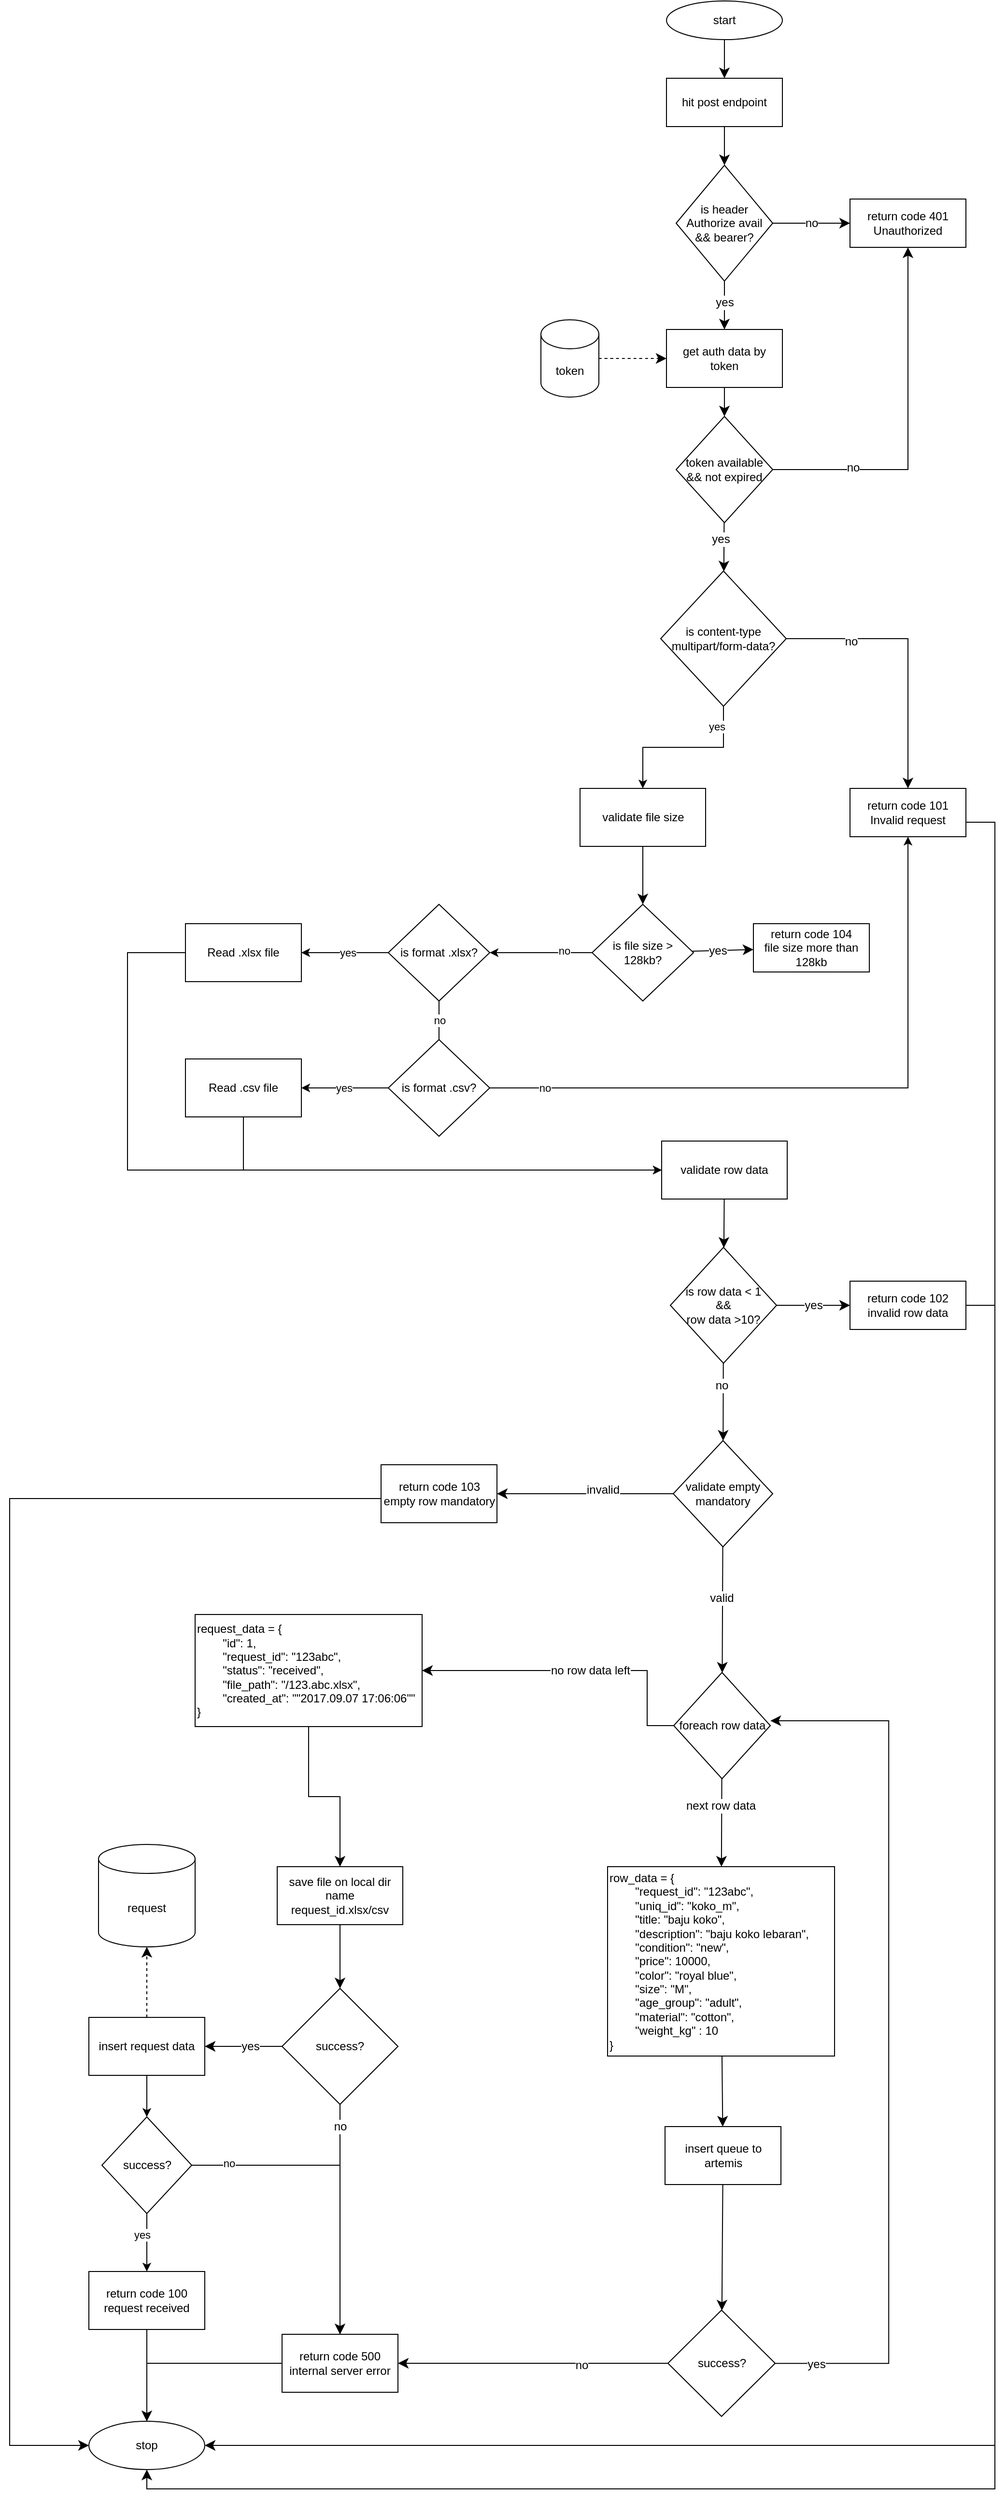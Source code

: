 <mxfile version="24.0.2" type="google">
  <diagram id="C5RBs43oDa-KdzZeNtuy" name="Page-1">
    <mxGraphModel grid="1" page="1" gridSize="10" guides="1" tooltips="1" connect="1" arrows="1" fold="1" pageScale="1" pageWidth="827" pageHeight="1169" math="0" shadow="0">
      <root>
        <mxCell id="WIyWlLk6GJQsqaUBKTNV-0" />
        <mxCell id="WIyWlLk6GJQsqaUBKTNV-1" parent="WIyWlLk6GJQsqaUBKTNV-0" />
        <mxCell id="SI7UW8Pgef0wgsVxKk_l-2" style="edgeStyle=none;curved=1;rounded=0;orthogonalLoop=1;jettySize=auto;html=1;exitX=0.5;exitY=1;exitDx=0;exitDy=0;fontSize=12;startSize=8;endSize=8;" edge="1" parent="WIyWlLk6GJQsqaUBKTNV-1" source="SI7UW8Pgef0wgsVxKk_l-0" target="SI7UW8Pgef0wgsVxKk_l-1">
          <mxGeometry relative="1" as="geometry" />
        </mxCell>
        <mxCell id="SI7UW8Pgef0wgsVxKk_l-0" value="start" style="ellipse;whiteSpace=wrap;html=1;" vertex="1" parent="WIyWlLk6GJQsqaUBKTNV-1">
          <mxGeometry x="220" y="40" width="120" height="40" as="geometry" />
        </mxCell>
        <mxCell id="SI7UW8Pgef0wgsVxKk_l-5" style="edgeStyle=none;curved=1;rounded=0;orthogonalLoop=1;jettySize=auto;html=1;fontSize=12;startSize=8;endSize=8;" edge="1" parent="WIyWlLk6GJQsqaUBKTNV-1" source="SI7UW8Pgef0wgsVxKk_l-1" target="SI7UW8Pgef0wgsVxKk_l-4">
          <mxGeometry relative="1" as="geometry" />
        </mxCell>
        <mxCell id="SI7UW8Pgef0wgsVxKk_l-1" value="hit post endpoint" style="rounded=0;whiteSpace=wrap;html=1;" vertex="1" parent="WIyWlLk6GJQsqaUBKTNV-1">
          <mxGeometry x="220" y="120" width="120" height="50" as="geometry" />
        </mxCell>
        <mxCell id="SI7UW8Pgef0wgsVxKk_l-7" style="edgeStyle=none;curved=1;rounded=0;orthogonalLoop=1;jettySize=auto;html=1;fontSize=12;startSize=8;endSize=8;" edge="1" parent="WIyWlLk6GJQsqaUBKTNV-1" source="SI7UW8Pgef0wgsVxKk_l-4" target="SI7UW8Pgef0wgsVxKk_l-6">
          <mxGeometry relative="1" as="geometry" />
        </mxCell>
        <mxCell id="SI7UW8Pgef0wgsVxKk_l-8" value="no" style="edgeLabel;html=1;align=center;verticalAlign=middle;resizable=0;points=[];fontSize=12;" connectable="0" vertex="1" parent="SI7UW8Pgef0wgsVxKk_l-7">
          <mxGeometry x="0.15" y="3" relative="1" as="geometry">
            <mxPoint x="-6" y="3" as="offset" />
          </mxGeometry>
        </mxCell>
        <mxCell id="SI7UW8Pgef0wgsVxKk_l-14" style="edgeStyle=none;curved=1;rounded=0;orthogonalLoop=1;jettySize=auto;html=1;fontSize=12;startSize=8;endSize=8;" edge="1" parent="WIyWlLk6GJQsqaUBKTNV-1" source="SI7UW8Pgef0wgsVxKk_l-4" target="SI7UW8Pgef0wgsVxKk_l-13">
          <mxGeometry relative="1" as="geometry" />
        </mxCell>
        <mxCell id="SI7UW8Pgef0wgsVxKk_l-31" value="yes" style="edgeLabel;html=1;align=center;verticalAlign=middle;resizable=0;points=[];fontSize=12;" connectable="0" vertex="1" parent="SI7UW8Pgef0wgsVxKk_l-14">
          <mxGeometry x="-0.133" relative="1" as="geometry">
            <mxPoint as="offset" />
          </mxGeometry>
        </mxCell>
        <mxCell id="SI7UW8Pgef0wgsVxKk_l-4" value="is header Authorize avail &amp;amp;&amp;amp; bearer?" style="rhombus;whiteSpace=wrap;html=1;" vertex="1" parent="WIyWlLk6GJQsqaUBKTNV-1">
          <mxGeometry x="230" y="210" width="100" height="120" as="geometry" />
        </mxCell>
        <mxCell id="SI7UW8Pgef0wgsVxKk_l-6" value="return code 401&lt;br&gt;Unauthorized" style="rounded=0;whiteSpace=wrap;html=1;" vertex="1" parent="WIyWlLk6GJQsqaUBKTNV-1">
          <mxGeometry x="410" y="245" width="120" height="50" as="geometry" />
        </mxCell>
        <mxCell id="SI7UW8Pgef0wgsVxKk_l-12" style="edgeStyle=none;curved=1;rounded=0;orthogonalLoop=1;jettySize=auto;html=1;exitX=1;exitY=0.5;exitDx=0;exitDy=0;exitPerimeter=0;fontSize=12;startSize=8;endSize=8;dashed=1;" edge="1" parent="WIyWlLk6GJQsqaUBKTNV-1" source="SI7UW8Pgef0wgsVxKk_l-10" target="SI7UW8Pgef0wgsVxKk_l-13">
          <mxGeometry relative="1" as="geometry" />
        </mxCell>
        <mxCell id="SI7UW8Pgef0wgsVxKk_l-10" value="token" style="shape=cylinder3;whiteSpace=wrap;html=1;boundedLbl=1;backgroundOutline=1;size=15;" vertex="1" parent="WIyWlLk6GJQsqaUBKTNV-1">
          <mxGeometry x="90" y="370" width="60" height="80" as="geometry" />
        </mxCell>
        <mxCell id="SI7UW8Pgef0wgsVxKk_l-16" style="edgeStyle=none;curved=1;rounded=0;orthogonalLoop=1;jettySize=auto;html=1;fontSize=12;startSize=8;endSize=8;" edge="1" parent="WIyWlLk6GJQsqaUBKTNV-1" source="SI7UW8Pgef0wgsVxKk_l-13" target="SI7UW8Pgef0wgsVxKk_l-48">
          <mxGeometry relative="1" as="geometry">
            <mxPoint x="280" y="510" as="targetPoint" />
          </mxGeometry>
        </mxCell>
        <mxCell id="SI7UW8Pgef0wgsVxKk_l-13" value="get auth data by token" style="rounded=0;whiteSpace=wrap;html=1;" vertex="1" parent="WIyWlLk6GJQsqaUBKTNV-1">
          <mxGeometry x="220" y="380" width="120" height="60" as="geometry" />
        </mxCell>
        <mxCell id="HIpnGRtU12TYlvxHwkaO-5" style="edgeStyle=orthogonalEdgeStyle;rounded=0;orthogonalLoop=1;jettySize=auto;html=1;entryX=0.5;entryY=0;entryDx=0;entryDy=0;" edge="1" parent="WIyWlLk6GJQsqaUBKTNV-1" source="SI7UW8Pgef0wgsVxKk_l-17">
          <mxGeometry relative="1" as="geometry">
            <mxPoint x="-15.5" y="1135" as="targetPoint" />
          </mxGeometry>
        </mxCell>
        <mxCell id="HIpnGRtU12TYlvxHwkaO-6" value="no" style="edgeLabel;html=1;align=center;verticalAlign=middle;resizable=0;points=[];" connectable="0" vertex="1" parent="HIpnGRtU12TYlvxHwkaO-5">
          <mxGeometry x="-0.333" relative="1" as="geometry">
            <mxPoint as="offset" />
          </mxGeometry>
        </mxCell>
        <mxCell id="HIpnGRtU12TYlvxHwkaO-13" style="edgeStyle=orthogonalEdgeStyle;rounded=0;orthogonalLoop=1;jettySize=auto;html=1;" edge="1" parent="WIyWlLk6GJQsqaUBKTNV-1" source="SI7UW8Pgef0wgsVxKk_l-17" target="HIpnGRtU12TYlvxHwkaO-12">
          <mxGeometry relative="1" as="geometry" />
        </mxCell>
        <mxCell id="HIpnGRtU12TYlvxHwkaO-17" value="yes" style="edgeLabel;html=1;align=center;verticalAlign=middle;resizable=0;points=[];" connectable="0" vertex="1" parent="HIpnGRtU12TYlvxHwkaO-13">
          <mxGeometry y="2" relative="1" as="geometry">
            <mxPoint x="3" y="-2" as="offset" />
          </mxGeometry>
        </mxCell>
        <mxCell id="SI7UW8Pgef0wgsVxKk_l-17" value="is format .xlsx?" style="rhombus;whiteSpace=wrap;html=1;" vertex="1" parent="WIyWlLk6GJQsqaUBKTNV-1">
          <mxGeometry x="-68" y="975" width="105" height="100" as="geometry" />
        </mxCell>
        <mxCell id="SI7UW8Pgef0wgsVxKk_l-143" style="edgeStyle=orthogonalEdgeStyle;rounded=0;orthogonalLoop=1;jettySize=auto;html=1;fontSize=12;startSize=8;endSize=8;" edge="1" parent="WIyWlLk6GJQsqaUBKTNV-1" source="SI7UW8Pgef0wgsVxKk_l-19" target="SI7UW8Pgef0wgsVxKk_l-134">
          <mxGeometry relative="1" as="geometry">
            <Array as="points">
              <mxPoint x="560" y="890" />
              <mxPoint x="560" y="2615" />
            </Array>
          </mxGeometry>
        </mxCell>
        <mxCell id="SI7UW8Pgef0wgsVxKk_l-19" value="return code 101&lt;br&gt;Invalid request" style="rounded=0;whiteSpace=wrap;html=1;" vertex="1" parent="WIyWlLk6GJQsqaUBKTNV-1">
          <mxGeometry x="410" y="855" width="120" height="50" as="geometry" />
        </mxCell>
        <mxCell id="SI7UW8Pgef0wgsVxKk_l-26" style="edgeStyle=none;curved=1;rounded=0;orthogonalLoop=1;jettySize=auto;html=1;fontSize=12;startSize=8;endSize=8;" edge="1" parent="WIyWlLk6GJQsqaUBKTNV-1" source="SI7UW8Pgef0wgsVxKk_l-22" target="SI7UW8Pgef0wgsVxKk_l-25">
          <mxGeometry relative="1" as="geometry" />
        </mxCell>
        <mxCell id="SI7UW8Pgef0wgsVxKk_l-27" value="yes" style="edgeLabel;html=1;align=center;verticalAlign=middle;resizable=0;points=[];fontSize=12;" connectable="0" vertex="1" parent="SI7UW8Pgef0wgsVxKk_l-26">
          <mxGeometry x="-0.006" relative="1" as="geometry">
            <mxPoint x="-5" as="offset" />
          </mxGeometry>
        </mxCell>
        <mxCell id="HIpnGRtU12TYlvxHwkaO-24" style="edgeStyle=orthogonalEdgeStyle;rounded=0;orthogonalLoop=1;jettySize=auto;html=1;" edge="1" parent="WIyWlLk6GJQsqaUBKTNV-1" source="SI7UW8Pgef0wgsVxKk_l-22" target="SI7UW8Pgef0wgsVxKk_l-17">
          <mxGeometry relative="1" as="geometry" />
        </mxCell>
        <mxCell id="HIpnGRtU12TYlvxHwkaO-25" value="no" style="edgeLabel;html=1;align=center;verticalAlign=middle;resizable=0;points=[];" connectable="0" vertex="1" parent="HIpnGRtU12TYlvxHwkaO-24">
          <mxGeometry x="-0.448" y="-2" relative="1" as="geometry">
            <mxPoint as="offset" />
          </mxGeometry>
        </mxCell>
        <mxCell id="SI7UW8Pgef0wgsVxKk_l-22" value="is file size &amp;gt; 128kb?" style="rhombus;whiteSpace=wrap;html=1;" vertex="1" parent="WIyWlLk6GJQsqaUBKTNV-1">
          <mxGeometry x="143" y="975" width="105" height="100" as="geometry" />
        </mxCell>
        <mxCell id="SI7UW8Pgef0wgsVxKk_l-25" value="return code 104&lt;br&gt;file size more than 128kb" style="rounded=0;whiteSpace=wrap;html=1;" vertex="1" parent="WIyWlLk6GJQsqaUBKTNV-1">
          <mxGeometry x="310" y="995" width="120" height="50" as="geometry" />
        </mxCell>
        <mxCell id="SI7UW8Pgef0wgsVxKk_l-36" style="edgeStyle=none;curved=1;rounded=0;orthogonalLoop=1;jettySize=auto;html=1;fontSize=12;startSize=8;endSize=8;" edge="1" parent="WIyWlLk6GJQsqaUBKTNV-1" source="SI7UW8Pgef0wgsVxKk_l-34" target="SI7UW8Pgef0wgsVxKk_l-39">
          <mxGeometry relative="1" as="geometry">
            <mxPoint x="407.5" y="1390" as="targetPoint" />
          </mxGeometry>
        </mxCell>
        <mxCell id="SI7UW8Pgef0wgsVxKk_l-37" value="yes" style="edgeLabel;html=1;align=center;verticalAlign=middle;resizable=0;points=[];fontSize=12;" connectable="0" vertex="1" parent="SI7UW8Pgef0wgsVxKk_l-36">
          <mxGeometry x="-0.021" relative="1" as="geometry">
            <mxPoint x="1" as="offset" />
          </mxGeometry>
        </mxCell>
        <mxCell id="SI7UW8Pgef0wgsVxKk_l-117" style="edgeStyle=none;curved=1;rounded=0;orthogonalLoop=1;jettySize=auto;html=1;fontSize=12;startSize=8;endSize=8;" edge="1" parent="WIyWlLk6GJQsqaUBKTNV-1" source="SI7UW8Pgef0wgsVxKk_l-34" target="SI7UW8Pgef0wgsVxKk_l-59">
          <mxGeometry relative="1" as="geometry" />
        </mxCell>
        <mxCell id="SI7UW8Pgef0wgsVxKk_l-118" value="no" style="edgeLabel;html=1;align=center;verticalAlign=middle;resizable=0;points=[];fontSize=12;" connectable="0" vertex="1" parent="SI7UW8Pgef0wgsVxKk_l-117">
          <mxGeometry x="-0.428" y="-2" relative="1" as="geometry">
            <mxPoint as="offset" />
          </mxGeometry>
        </mxCell>
        <mxCell id="SI7UW8Pgef0wgsVxKk_l-34" value="is row data &amp;lt; 1 &lt;br&gt;&amp;amp;&amp;amp; &lt;br&gt;row data &amp;gt;10?" style="rhombus;whiteSpace=wrap;html=1;" vertex="1" parent="WIyWlLk6GJQsqaUBKTNV-1">
          <mxGeometry x="224" y="1330" width="110" height="120" as="geometry" />
        </mxCell>
        <mxCell id="SI7UW8Pgef0wgsVxKk_l-141" style="edgeStyle=orthogonalEdgeStyle;rounded=0;orthogonalLoop=1;jettySize=auto;html=1;fontSize=12;startSize=8;endSize=8;" edge="1" parent="WIyWlLk6GJQsqaUBKTNV-1" source="SI7UW8Pgef0wgsVxKk_l-39" target="SI7UW8Pgef0wgsVxKk_l-134">
          <mxGeometry relative="1" as="geometry">
            <mxPoint x="560" y="1415" as="sourcePoint" />
            <mxPoint x="-168" y="2615" as="targetPoint" />
            <Array as="points">
              <mxPoint x="560" y="1390" />
              <mxPoint x="560" y="2570" />
            </Array>
          </mxGeometry>
        </mxCell>
        <mxCell id="SI7UW8Pgef0wgsVxKk_l-39" value="return code 102&lt;br&gt;invalid row data" style="rounded=0;whiteSpace=wrap;html=1;" vertex="1" parent="WIyWlLk6GJQsqaUBKTNV-1">
          <mxGeometry x="410" y="1365" width="120" height="50" as="geometry" />
        </mxCell>
        <mxCell id="SI7UW8Pgef0wgsVxKk_l-44" style="edgeStyle=none;curved=1;rounded=0;orthogonalLoop=1;jettySize=auto;html=1;fontSize=12;startSize=8;endSize=8;" edge="1" parent="WIyWlLk6GJQsqaUBKTNV-1" source="SI7UW8Pgef0wgsVxKk_l-41" target="SI7UW8Pgef0wgsVxKk_l-22">
          <mxGeometry relative="1" as="geometry" />
        </mxCell>
        <mxCell id="SI7UW8Pgef0wgsVxKk_l-41" value="validate file size" style="rounded=0;whiteSpace=wrap;html=1;" vertex="1" parent="WIyWlLk6GJQsqaUBKTNV-1">
          <mxGeometry x="130.5" y="855" width="130" height="60" as="geometry" />
        </mxCell>
        <mxCell id="SI7UW8Pgef0wgsVxKk_l-47" style="edgeStyle=none;curved=1;rounded=0;orthogonalLoop=1;jettySize=auto;html=1;fontSize=12;startSize=8;endSize=8;" edge="1" parent="WIyWlLk6GJQsqaUBKTNV-1" source="SI7UW8Pgef0wgsVxKk_l-45" target="SI7UW8Pgef0wgsVxKk_l-34">
          <mxGeometry relative="1" as="geometry" />
        </mxCell>
        <mxCell id="SI7UW8Pgef0wgsVxKk_l-45" value="validate row data" style="rounded=0;whiteSpace=wrap;html=1;" vertex="1" parent="WIyWlLk6GJQsqaUBKTNV-1">
          <mxGeometry x="215" y="1220" width="130" height="60" as="geometry" />
        </mxCell>
        <mxCell id="SI7UW8Pgef0wgsVxKk_l-49" style="edgeStyle=orthogonalEdgeStyle;rounded=0;orthogonalLoop=1;jettySize=auto;html=1;fontSize=12;startSize=8;endSize=8;" edge="1" parent="WIyWlLk6GJQsqaUBKTNV-1" source="SI7UW8Pgef0wgsVxKk_l-48" target="SI7UW8Pgef0wgsVxKk_l-6">
          <mxGeometry relative="1" as="geometry" />
        </mxCell>
        <mxCell id="SI7UW8Pgef0wgsVxKk_l-50" value="no" style="edgeLabel;html=1;align=center;verticalAlign=middle;resizable=0;points=[];fontSize=12;" connectable="0" vertex="1" parent="SI7UW8Pgef0wgsVxKk_l-49">
          <mxGeometry x="-0.553" y="2" relative="1" as="geometry">
            <mxPoint as="offset" />
          </mxGeometry>
        </mxCell>
        <mxCell id="SI7UW8Pgef0wgsVxKk_l-146" style="edgeStyle=none;curved=1;rounded=0;orthogonalLoop=1;jettySize=auto;html=1;fontSize=12;startSize=8;endSize=8;" edge="1" parent="WIyWlLk6GJQsqaUBKTNV-1" source="SI7UW8Pgef0wgsVxKk_l-48" target="SI7UW8Pgef0wgsVxKk_l-145">
          <mxGeometry relative="1" as="geometry" />
        </mxCell>
        <mxCell id="SI7UW8Pgef0wgsVxKk_l-147" value="yes" style="edgeLabel;html=1;align=center;verticalAlign=middle;resizable=0;points=[];fontSize=12;" connectable="0" vertex="1" parent="SI7UW8Pgef0wgsVxKk_l-146">
          <mxGeometry x="-0.288" y="-4" relative="1" as="geometry">
            <mxPoint y="-1" as="offset" />
          </mxGeometry>
        </mxCell>
        <mxCell id="SI7UW8Pgef0wgsVxKk_l-48" value="token available &amp;amp;&amp;amp; not expired" style="rhombus;whiteSpace=wrap;html=1;" vertex="1" parent="WIyWlLk6GJQsqaUBKTNV-1">
          <mxGeometry x="230" y="470" width="100" height="110" as="geometry" />
        </mxCell>
        <mxCell id="SI7UW8Pgef0wgsVxKk_l-122" style="edgeStyle=none;curved=1;rounded=0;orthogonalLoop=1;jettySize=auto;html=1;fontSize=12;startSize=8;endSize=8;" edge="1" parent="WIyWlLk6GJQsqaUBKTNV-1" source="SI7UW8Pgef0wgsVxKk_l-54" target="xeLrAt8RtwnH5iaN9nZF-1">
          <mxGeometry relative="1" as="geometry">
            <mxPoint x="277.206" y="1971" as="targetPoint" />
          </mxGeometry>
        </mxCell>
        <mxCell id="SI7UW8Pgef0wgsVxKk_l-127" value="next row data" style="edgeLabel;html=1;align=center;verticalAlign=middle;resizable=0;points=[];fontSize=12;" connectable="0" vertex="1" parent="SI7UW8Pgef0wgsVxKk_l-122">
          <mxGeometry x="-0.382" y="-1" relative="1" as="geometry">
            <mxPoint as="offset" />
          </mxGeometry>
        </mxCell>
        <mxCell id="SI7UW8Pgef0wgsVxKk_l-130" style="edgeStyle=orthogonalEdgeStyle;rounded=0;orthogonalLoop=1;jettySize=auto;html=1;fontSize=12;startSize=8;endSize=8;" edge="1" parent="WIyWlLk6GJQsqaUBKTNV-1" source="SI7UW8Pgef0wgsVxKk_l-54" target="SI7UW8Pgef0wgsVxKk_l-129">
          <mxGeometry relative="1" as="geometry">
            <Array as="points">
              <mxPoint x="200" y="1825" />
              <mxPoint x="200" y="1768" />
            </Array>
          </mxGeometry>
        </mxCell>
        <mxCell id="SI7UW8Pgef0wgsVxKk_l-131" value="no row data left" style="edgeLabel;html=1;align=center;verticalAlign=middle;resizable=0;points=[];fontSize=12;" connectable="0" vertex="1" parent="SI7UW8Pgef0wgsVxKk_l-130">
          <mxGeometry x="-0.091" y="3" relative="1" as="geometry">
            <mxPoint x="1" y="-3" as="offset" />
          </mxGeometry>
        </mxCell>
        <mxCell id="SI7UW8Pgef0wgsVxKk_l-54" value="foreach row data" style="rhombus;whiteSpace=wrap;html=1;" vertex="1" parent="WIyWlLk6GJQsqaUBKTNV-1">
          <mxGeometry x="227.5" y="1770" width="100" height="110" as="geometry" />
        </mxCell>
        <mxCell id="HIpnGRtU12TYlvxHwkaO-33" style="edgeStyle=orthogonalEdgeStyle;rounded=0;orthogonalLoop=1;jettySize=auto;html=1;" edge="1" parent="WIyWlLk6GJQsqaUBKTNV-1" source="SI7UW8Pgef0wgsVxKk_l-57" target="SI7UW8Pgef0wgsVxKk_l-134">
          <mxGeometry relative="1" as="geometry" />
        </mxCell>
        <mxCell id="SI7UW8Pgef0wgsVxKk_l-57" value="return code 100&lt;div&gt;request received&lt;br&gt;&lt;/div&gt;" style="rounded=0;whiteSpace=wrap;html=1;" vertex="1" parent="WIyWlLk6GJQsqaUBKTNV-1">
          <mxGeometry x="-378" y="2390" width="120" height="60" as="geometry" />
        </mxCell>
        <mxCell id="SI7UW8Pgef0wgsVxKk_l-123" style="edgeStyle=none;curved=1;rounded=0;orthogonalLoop=1;jettySize=auto;html=1;fontSize=12;startSize=8;endSize=8;" edge="1" parent="WIyWlLk6GJQsqaUBKTNV-1" source="xeLrAt8RtwnH5iaN9nZF-1" target="SI7UW8Pgef0wgsVxKk_l-74">
          <mxGeometry relative="1" as="geometry">
            <mxPoint x="277.777" y="2175" as="sourcePoint" />
          </mxGeometry>
        </mxCell>
        <mxCell id="SI7UW8Pgef0wgsVxKk_l-115" style="edgeStyle=none;curved=1;rounded=0;orthogonalLoop=1;jettySize=auto;html=1;fontSize=12;startSize=8;endSize=8;" edge="1" parent="WIyWlLk6GJQsqaUBKTNV-1" source="SI7UW8Pgef0wgsVxKk_l-59" target="SI7UW8Pgef0wgsVxKk_l-63">
          <mxGeometry relative="1" as="geometry" />
        </mxCell>
        <mxCell id="SI7UW8Pgef0wgsVxKk_l-119" value="invalid" style="edgeLabel;html=1;align=center;verticalAlign=middle;resizable=0;points=[];fontSize=12;" connectable="0" vertex="1" parent="SI7UW8Pgef0wgsVxKk_l-115">
          <mxGeometry x="-0.2" y="-4" relative="1" as="geometry">
            <mxPoint as="offset" />
          </mxGeometry>
        </mxCell>
        <mxCell id="SI7UW8Pgef0wgsVxKk_l-120" style="edgeStyle=none;curved=1;rounded=0;orthogonalLoop=1;jettySize=auto;html=1;fontSize=12;startSize=8;endSize=8;" edge="1" parent="WIyWlLk6GJQsqaUBKTNV-1" source="SI7UW8Pgef0wgsVxKk_l-59" target="SI7UW8Pgef0wgsVxKk_l-54">
          <mxGeometry relative="1" as="geometry">
            <mxPoint x="410" y="1690" as="sourcePoint" />
            <mxPoint x="276.897" y="1640.0" as="targetPoint" />
          </mxGeometry>
        </mxCell>
        <mxCell id="SI7UW8Pgef0wgsVxKk_l-133" value="valid" style="edgeLabel;html=1;align=center;verticalAlign=middle;resizable=0;points=[];fontSize=12;" connectable="0" vertex="1" parent="SI7UW8Pgef0wgsVxKk_l-120">
          <mxGeometry x="-0.198" y="-1" relative="1" as="geometry">
            <mxPoint as="offset" />
          </mxGeometry>
        </mxCell>
        <mxCell id="SI7UW8Pgef0wgsVxKk_l-59" value="validate empty mandatory" style="rhombus;whiteSpace=wrap;html=1;" vertex="1" parent="WIyWlLk6GJQsqaUBKTNV-1">
          <mxGeometry x="227" y="1530" width="103" height="110" as="geometry" />
        </mxCell>
        <mxCell id="SI7UW8Pgef0wgsVxKk_l-139" style="edgeStyle=orthogonalEdgeStyle;rounded=0;orthogonalLoop=1;jettySize=auto;html=1;fontSize=12;startSize=8;endSize=8;" edge="1" parent="WIyWlLk6GJQsqaUBKTNV-1" target="SI7UW8Pgef0wgsVxKk_l-134">
          <mxGeometry relative="1" as="geometry">
            <Array as="points">
              <mxPoint x="-460" y="1590" />
              <mxPoint x="-460" y="2570" />
            </Array>
            <mxPoint x="-75.5" y="1590" as="sourcePoint" />
            <mxPoint x="-378" y="2585" as="targetPoint" />
          </mxGeometry>
        </mxCell>
        <mxCell id="SI7UW8Pgef0wgsVxKk_l-63" value="return code 103&lt;br&gt;empty row mandatory" style="rounded=0;whiteSpace=wrap;html=1;" vertex="1" parent="WIyWlLk6GJQsqaUBKTNV-1">
          <mxGeometry x="-75.5" y="1555" width="120" height="60" as="geometry" />
        </mxCell>
        <mxCell id="SI7UW8Pgef0wgsVxKk_l-121" style="edgeStyle=none;curved=1;rounded=0;orthogonalLoop=1;jettySize=auto;html=1;fontSize=12;startSize=8;endSize=8;" edge="1" parent="WIyWlLk6GJQsqaUBKTNV-1" source="SI7UW8Pgef0wgsVxKk_l-74" target="SI7UW8Pgef0wgsVxKk_l-77">
          <mxGeometry relative="1" as="geometry" />
        </mxCell>
        <mxCell id="SI7UW8Pgef0wgsVxKk_l-74" value="insert queue to artemis" style="rounded=0;whiteSpace=wrap;html=1;" vertex="1" parent="WIyWlLk6GJQsqaUBKTNV-1">
          <mxGeometry x="218.5" y="2240" width="120" height="60" as="geometry" />
        </mxCell>
        <mxCell id="SI7UW8Pgef0wgsVxKk_l-125" style="edgeStyle=orthogonalEdgeStyle;rounded=0;orthogonalLoop=1;jettySize=auto;html=1;fontSize=12;startSize=8;endSize=8;" edge="1" parent="WIyWlLk6GJQsqaUBKTNV-1">
          <mxGeometry relative="1" as="geometry">
            <mxPoint x="327.62" y="1820" as="targetPoint" />
            <Array as="points">
              <mxPoint x="450.12" y="2485" />
              <mxPoint x="450.12" y="1820" />
            </Array>
            <mxPoint x="327.497" y="2485.077" as="sourcePoint" />
          </mxGeometry>
        </mxCell>
        <mxCell id="SI7UW8Pgef0wgsVxKk_l-128" value="yes" style="edgeLabel;html=1;align=center;verticalAlign=middle;resizable=0;points=[];fontSize=12;" connectable="0" vertex="1" parent="SI7UW8Pgef0wgsVxKk_l-125">
          <mxGeometry x="-0.896" y="-1" relative="1" as="geometry">
            <mxPoint as="offset" />
          </mxGeometry>
        </mxCell>
        <mxCell id="SI7UW8Pgef0wgsVxKk_l-77" value="success?" style="rhombus;whiteSpace=wrap;html=1;" vertex="1" parent="WIyWlLk6GJQsqaUBKTNV-1">
          <mxGeometry x="221.5" y="2430" width="111" height="110" as="geometry" />
        </mxCell>
        <mxCell id="SI7UW8Pgef0wgsVxKk_l-88" style="edgeStyle=none;curved=1;rounded=0;orthogonalLoop=1;jettySize=auto;html=1;fontSize=12;startSize=8;endSize=8;" edge="1" parent="WIyWlLk6GJQsqaUBKTNV-1" source="SI7UW8Pgef0wgsVxKk_l-77" target="SI7UW8Pgef0wgsVxKk_l-87">
          <mxGeometry relative="1" as="geometry">
            <mxPoint x="-302.5" y="2543" as="sourcePoint" />
          </mxGeometry>
        </mxCell>
        <mxCell id="SI7UW8Pgef0wgsVxKk_l-102" value="no" style="edgeLabel;html=1;align=center;verticalAlign=middle;resizable=0;points=[];fontSize=12;" connectable="0" vertex="1" parent="SI7UW8Pgef0wgsVxKk_l-88">
          <mxGeometry x="-0.36" y="2" relative="1" as="geometry">
            <mxPoint as="offset" />
          </mxGeometry>
        </mxCell>
        <mxCell id="SI7UW8Pgef0wgsVxKk_l-158" style="edgeStyle=orthogonalEdgeStyle;rounded=0;orthogonalLoop=1;jettySize=auto;html=1;fontSize=12;startSize=8;endSize=8;" edge="1" parent="WIyWlLk6GJQsqaUBKTNV-1" source="SI7UW8Pgef0wgsVxKk_l-87" target="SI7UW8Pgef0wgsVxKk_l-134">
          <mxGeometry relative="1" as="geometry" />
        </mxCell>
        <mxCell id="SI7UW8Pgef0wgsVxKk_l-87" value="return code 500&lt;div&gt;internal server error&lt;/div&gt;" style="rounded=0;whiteSpace=wrap;html=1;" vertex="1" parent="WIyWlLk6GJQsqaUBKTNV-1">
          <mxGeometry x="-178" y="2455" width="120" height="60" as="geometry" />
        </mxCell>
        <mxCell id="SI7UW8Pgef0wgsVxKk_l-94" style="edgeStyle=none;curved=1;rounded=0;orthogonalLoop=1;jettySize=auto;html=1;fontSize=12;startSize=8;endSize=8;dashed=1;" edge="1" parent="WIyWlLk6GJQsqaUBKTNV-1" source="_mKHU_Z0xBzFuhBkOxhR-1" target="SI7UW8Pgef0wgsVxKk_l-92">
          <mxGeometry relative="1" as="geometry">
            <mxPoint x="-178" y="2001" as="sourcePoint" />
          </mxGeometry>
        </mxCell>
        <mxCell id="SI7UW8Pgef0wgsVxKk_l-96" style="edgeStyle=none;curved=1;rounded=0;orthogonalLoop=1;jettySize=auto;html=1;fontSize=12;startSize=8;endSize=8;" edge="1" parent="WIyWlLk6GJQsqaUBKTNV-1" source="_mKHU_Z0xBzFuhBkOxhR-0" target="SI7UW8Pgef0wgsVxKk_l-95">
          <mxGeometry relative="1" as="geometry">
            <mxPoint x="-118" y="2031" as="sourcePoint" />
          </mxGeometry>
        </mxCell>
        <mxCell id="SI7UW8Pgef0wgsVxKk_l-92" value="request" style="shape=cylinder3;whiteSpace=wrap;html=1;boundedLbl=1;backgroundOutline=1;size=15;" vertex="1" parent="WIyWlLk6GJQsqaUBKTNV-1">
          <mxGeometry x="-368" y="1948" width="100" height="106" as="geometry" />
        </mxCell>
        <mxCell id="SI7UW8Pgef0wgsVxKk_l-97" style="rounded=0;orthogonalLoop=1;jettySize=auto;html=1;fontSize=12;startSize=8;endSize=8;" edge="1" parent="WIyWlLk6GJQsqaUBKTNV-1" source="SI7UW8Pgef0wgsVxKk_l-95" target="SI7UW8Pgef0wgsVxKk_l-87">
          <mxGeometry relative="1" as="geometry">
            <mxPoint x="-88" y="2337" as="targetPoint" />
          </mxGeometry>
        </mxCell>
        <mxCell id="SI7UW8Pgef0wgsVxKk_l-98" value="no" style="edgeLabel;html=1;align=center;verticalAlign=middle;resizable=0;points=[];fontSize=12;" connectable="0" vertex="1" parent="SI7UW8Pgef0wgsVxKk_l-97">
          <mxGeometry x="-0.511" y="-2" relative="1" as="geometry">
            <mxPoint x="2" y="-35" as="offset" />
          </mxGeometry>
        </mxCell>
        <mxCell id="SI7UW8Pgef0wgsVxKk_l-99" style="edgeStyle=none;curved=1;rounded=0;orthogonalLoop=1;jettySize=auto;html=1;fontSize=12;startSize=8;endSize=8;" edge="1" parent="WIyWlLk6GJQsqaUBKTNV-1" source="SI7UW8Pgef0wgsVxKk_l-95" target="_mKHU_Z0xBzFuhBkOxhR-1">
          <mxGeometry relative="1" as="geometry">
            <mxPoint x="-253" y="2157" as="targetPoint" />
          </mxGeometry>
        </mxCell>
        <mxCell id="SI7UW8Pgef0wgsVxKk_l-100" value="yes" style="edgeLabel;html=1;align=center;verticalAlign=middle;resizable=0;points=[];fontSize=12;" connectable="0" vertex="1" parent="SI7UW8Pgef0wgsVxKk_l-99">
          <mxGeometry x="0.1" y="2" relative="1" as="geometry">
            <mxPoint x="11" y="-2" as="offset" />
          </mxGeometry>
        </mxCell>
        <mxCell id="SI7UW8Pgef0wgsVxKk_l-95" value="success?" style="rhombus;whiteSpace=wrap;html=1;" vertex="1" parent="WIyWlLk6GJQsqaUBKTNV-1">
          <mxGeometry x="-178" y="2097" width="120" height="120" as="geometry" />
        </mxCell>
        <mxCell id="SI7UW8Pgef0wgsVxKk_l-132" style="edgeStyle=orthogonalEdgeStyle;rounded=0;orthogonalLoop=1;jettySize=auto;html=1;fontSize=12;startSize=8;endSize=8;" edge="1" parent="WIyWlLk6GJQsqaUBKTNV-1" source="SI7UW8Pgef0wgsVxKk_l-129" target="_mKHU_Z0xBzFuhBkOxhR-0">
          <mxGeometry relative="1" as="geometry">
            <mxPoint x="-118" y="1971" as="targetPoint" />
          </mxGeometry>
        </mxCell>
        <mxCell id="SI7UW8Pgef0wgsVxKk_l-129" value="request_data = {&lt;div&gt;&lt;span style=&quot;white-space: pre;&quot;&gt;&#x9;&lt;/span&gt;&quot;&lt;span style=&quot;background-color: initial;&quot;&gt;id&quot;: 1,&lt;br&gt;&lt;span style=&quot;white-space: pre;&quot;&gt;&#x9;&lt;/span&gt;&quot;request_id&quot;: &quot;123abc&quot;,&lt;/span&gt;&lt;/div&gt;&lt;div&gt;&lt;span style=&quot;background-color: initial;&quot;&gt;&lt;span style=&quot;white-space: pre;&quot;&gt;&#x9;&lt;/span&gt;&quot;status&quot;: &quot;received&quot;,&lt;/span&gt;&lt;/div&gt;&lt;div&gt;&lt;span style=&quot;background-color: initial;&quot;&gt;&lt;span style=&quot;white-space: pre;&quot;&gt;&#x9;&lt;/span&gt;&quot;file_path&quot;: &quot;/&lt;/span&gt;&lt;span style=&quot;text-align: center; background-color: initial;&quot;&gt;123.abc.xlsx&lt;/span&gt;&lt;span style=&quot;background-color: initial;&quot;&gt;&quot;,&lt;/span&gt;&lt;/div&gt;&lt;div&gt;&lt;span style=&quot;background-color: initial;&quot;&gt;&lt;span style=&quot;white-space: pre;&quot;&gt;&#x9;&lt;/span&gt;&quot;created_at&quot;: &quot;&lt;/span&gt;&lt;span style=&quot;background-color: initial;&quot;&gt;&quot;2017.09.07 17:06:06&quot;&lt;/span&gt;&lt;span style=&quot;background-color: initial;&quot;&gt;&quot;&lt;/span&gt;&lt;/div&gt;&lt;div&gt;}&lt;/div&gt;" style="rounded=0;whiteSpace=wrap;html=1;align=left;" vertex="1" parent="WIyWlLk6GJQsqaUBKTNV-1">
          <mxGeometry x="-268" y="1710" width="235" height="116" as="geometry" />
        </mxCell>
        <mxCell id="SI7UW8Pgef0wgsVxKk_l-134" value="stop" style="ellipse;whiteSpace=wrap;html=1;" vertex="1" parent="WIyWlLk6GJQsqaUBKTNV-1">
          <mxGeometry x="-378" y="2545" width="120" height="50" as="geometry" />
        </mxCell>
        <mxCell id="SI7UW8Pgef0wgsVxKk_l-148" style="edgeStyle=orthogonalEdgeStyle;rounded=0;orthogonalLoop=1;jettySize=auto;html=1;fontSize=12;startSize=8;endSize=8;" edge="1" parent="WIyWlLk6GJQsqaUBKTNV-1" source="SI7UW8Pgef0wgsVxKk_l-145" target="SI7UW8Pgef0wgsVxKk_l-19">
          <mxGeometry relative="1" as="geometry" />
        </mxCell>
        <mxCell id="SI7UW8Pgef0wgsVxKk_l-150" value="no" style="edgeLabel;html=1;align=center;verticalAlign=middle;resizable=0;points=[];fontSize=12;" connectable="0" vertex="1" parent="SI7UW8Pgef0wgsVxKk_l-148">
          <mxGeometry x="-0.531" y="-3" relative="1" as="geometry">
            <mxPoint x="1" as="offset" />
          </mxGeometry>
        </mxCell>
        <mxCell id="HIpnGRtU12TYlvxHwkaO-22" style="edgeStyle=orthogonalEdgeStyle;rounded=0;orthogonalLoop=1;jettySize=auto;html=1;" edge="1" parent="WIyWlLk6GJQsqaUBKTNV-1" source="SI7UW8Pgef0wgsVxKk_l-145" target="SI7UW8Pgef0wgsVxKk_l-41">
          <mxGeometry relative="1" as="geometry" />
        </mxCell>
        <mxCell id="HIpnGRtU12TYlvxHwkaO-23" value="yes" style="edgeLabel;html=1;align=center;verticalAlign=middle;resizable=0;points=[];" connectable="0" vertex="1" parent="HIpnGRtU12TYlvxHwkaO-22">
          <mxGeometry x="0.058" y="-1" relative="1" as="geometry">
            <mxPoint x="39" y="-21" as="offset" />
          </mxGeometry>
        </mxCell>
        <mxCell id="SI7UW8Pgef0wgsVxKk_l-145" value="is content-type multipart/form-data?" style="rhombus;whiteSpace=wrap;html=1;" vertex="1" parent="WIyWlLk6GJQsqaUBKTNV-1">
          <mxGeometry x="214" y="630" width="130" height="140" as="geometry" />
        </mxCell>
        <mxCell id="xeLrAt8RtwnH5iaN9nZF-1" value="row_data = {&lt;div&gt;&lt;span style=&quot;background-color: initial;&quot;&gt;&lt;span style=&quot;white-space: pre;&quot;&gt;&#x9;&lt;/span&gt;&quot;request_id&quot;: &quot;123abc&quot;,&lt;/span&gt;&lt;/div&gt;&lt;div&gt;&lt;span style=&quot;background-color: initial;&quot;&gt;&lt;span style=&quot;white-space: pre;&quot;&gt;&#x9;&lt;/span&gt;&quot;uniq_id&quot;: &quot;koko_m&quot;,&lt;br&gt;&lt;/span&gt;&lt;/div&gt;&lt;div&gt;&lt;span style=&quot;background-color: initial;&quot;&gt;&lt;span style=&quot;white-space: pre;&quot;&gt;&#x9;&lt;/span&gt;&quot;title: &quot;baju koko&quot;,&lt;br&gt;&lt;/span&gt;&lt;/div&gt;&lt;div&gt;&lt;span style=&quot;white-space: pre;&quot;&gt;&#x9;&lt;/span&gt;&quot;description&quot;: &quot;baju koko lebaran&quot;,&lt;br&gt;&lt;/div&gt;&lt;div&gt;&lt;span style=&quot;background-color: initial;&quot;&gt;&lt;span style=&quot;white-space: pre;&quot;&gt;&#x9;&lt;/span&gt;&quot;condition&quot;: &quot;new&quot;,&lt;/span&gt;&lt;/div&gt;&lt;div&gt;&lt;span style=&quot;background-color: initial;&quot;&gt;&lt;span style=&quot;white-space: pre;&quot;&gt;&#x9;&lt;/span&gt;&quot;price&quot;: 10000&lt;/span&gt;&lt;span style=&quot;background-color: initial;&quot;&gt;,&lt;/span&gt;&lt;/div&gt;&lt;div&gt;&lt;span style=&quot;background-color: initial;&quot;&gt;&lt;span style=&quot;white-space: pre;&quot;&gt;&#x9;&lt;/span&gt;&quot;color&quot;: &quot;royal blue&quot;,&lt;/span&gt;&lt;/div&gt;&lt;div&gt;&lt;span style=&quot;background-color: initial;&quot;&gt;&lt;span style=&quot;white-space: pre;&quot;&gt;&#x9;&lt;/span&gt;&quot;size&quot;: &quot;M&quot;,&lt;br&gt;&lt;/span&gt;&lt;/div&gt;&lt;div&gt;&lt;span style=&quot;background-color: initial;&quot;&gt;&lt;span style=&quot;white-space: pre;&quot;&gt;&#x9;&lt;/span&gt;&quot;age_group&quot;: &quot;adult&quot;,&lt;br&gt;&lt;/span&gt;&lt;/div&gt;&lt;div&gt;&lt;span style=&quot;background-color: initial;&quot;&gt;&lt;span style=&quot;white-space: pre;&quot;&gt;&#x9;&lt;/span&gt;&quot;material&quot;: &quot;cotton&quot;,&lt;br&gt;&lt;/span&gt;&lt;/div&gt;&lt;div&gt;&lt;span style=&quot;background-color: initial;&quot;&gt;&lt;span style=&quot;white-space: pre;&quot;&gt;&#x9;&lt;/span&gt;&quot;weight_kg&quot; : 10&lt;/span&gt;&lt;/div&gt;&lt;div&gt;&lt;span style=&quot;background-color: initial;&quot;&gt;}&lt;/span&gt;&lt;/div&gt;" style="rounded=0;whiteSpace=wrap;html=1;align=left;" vertex="1" parent="WIyWlLk6GJQsqaUBKTNV-1">
          <mxGeometry x="159" y="1971" width="235" height="196" as="geometry" />
        </mxCell>
        <mxCell id="HIpnGRtU12TYlvxHwkaO-28" style="edgeStyle=orthogonalEdgeStyle;rounded=0;orthogonalLoop=1;jettySize=auto;html=1;" edge="1" parent="WIyWlLk6GJQsqaUBKTNV-1" source="_mKHU_Z0xBzFuhBkOxhR-1" target="HIpnGRtU12TYlvxHwkaO-27">
          <mxGeometry relative="1" as="geometry">
            <mxPoint x="-318" y="2187" as="sourcePoint" />
          </mxGeometry>
        </mxCell>
        <mxCell id="HIpnGRtU12TYlvxHwkaO-10" style="edgeStyle=orthogonalEdgeStyle;rounded=0;orthogonalLoop=1;jettySize=auto;html=1;" edge="1" parent="WIyWlLk6GJQsqaUBKTNV-1" source="HIpnGRtU12TYlvxHwkaO-4" target="SI7UW8Pgef0wgsVxKk_l-19">
          <mxGeometry relative="1" as="geometry" />
        </mxCell>
        <mxCell id="HIpnGRtU12TYlvxHwkaO-11" value="no" style="edgeLabel;html=1;align=center;verticalAlign=middle;resizable=0;points=[];" connectable="0" vertex="1" parent="HIpnGRtU12TYlvxHwkaO-10">
          <mxGeometry x="-0.835" y="4" relative="1" as="geometry">
            <mxPoint y="4" as="offset" />
          </mxGeometry>
        </mxCell>
        <mxCell id="HIpnGRtU12TYlvxHwkaO-15" style="edgeStyle=orthogonalEdgeStyle;rounded=0;orthogonalLoop=1;jettySize=auto;html=1;" edge="1" parent="WIyWlLk6GJQsqaUBKTNV-1" source="HIpnGRtU12TYlvxHwkaO-4" target="HIpnGRtU12TYlvxHwkaO-14">
          <mxGeometry relative="1" as="geometry" />
        </mxCell>
        <mxCell id="HIpnGRtU12TYlvxHwkaO-18" value="yes" style="edgeLabel;html=1;align=center;verticalAlign=middle;resizable=0;points=[];" connectable="0" vertex="1" parent="HIpnGRtU12TYlvxHwkaO-15">
          <mxGeometry x="0.022" y="-4" relative="1" as="geometry">
            <mxPoint y="4" as="offset" />
          </mxGeometry>
        </mxCell>
        <mxCell id="HIpnGRtU12TYlvxHwkaO-4" value="is format .csv?" style="rhombus;whiteSpace=wrap;html=1;" vertex="1" parent="WIyWlLk6GJQsqaUBKTNV-1">
          <mxGeometry x="-68" y="1115" width="105" height="100" as="geometry" />
        </mxCell>
        <mxCell id="HIpnGRtU12TYlvxHwkaO-20" style="edgeStyle=orthogonalEdgeStyle;rounded=0;orthogonalLoop=1;jettySize=auto;html=1;" edge="1" parent="WIyWlLk6GJQsqaUBKTNV-1" source="HIpnGRtU12TYlvxHwkaO-12" target="SI7UW8Pgef0wgsVxKk_l-45">
          <mxGeometry relative="1" as="geometry">
            <mxPoint x="-93" y="1345" as="targetPoint" />
            <Array as="points">
              <mxPoint x="-338" y="1025" />
              <mxPoint x="-338" y="1250" />
            </Array>
          </mxGeometry>
        </mxCell>
        <mxCell id="HIpnGRtU12TYlvxHwkaO-12" value="Read .xlsx file" style="rounded=0;whiteSpace=wrap;html=1;" vertex="1" parent="WIyWlLk6GJQsqaUBKTNV-1">
          <mxGeometry x="-278" y="995" width="120" height="60" as="geometry" />
        </mxCell>
        <mxCell id="HIpnGRtU12TYlvxHwkaO-26" style="edgeStyle=orthogonalEdgeStyle;rounded=0;orthogonalLoop=1;jettySize=auto;html=1;" edge="1" parent="WIyWlLk6GJQsqaUBKTNV-1" source="HIpnGRtU12TYlvxHwkaO-14" target="SI7UW8Pgef0wgsVxKk_l-45">
          <mxGeometry relative="1" as="geometry">
            <Array as="points">
              <mxPoint x="-218" y="1250" />
            </Array>
          </mxGeometry>
        </mxCell>
        <mxCell id="HIpnGRtU12TYlvxHwkaO-14" value="Read .csv file" style="rounded=0;whiteSpace=wrap;html=1;" vertex="1" parent="WIyWlLk6GJQsqaUBKTNV-1">
          <mxGeometry x="-278" y="1135" width="120" height="60" as="geometry" />
        </mxCell>
        <mxCell id="HIpnGRtU12TYlvxHwkaO-29" style="edgeStyle=orthogonalEdgeStyle;rounded=0;orthogonalLoop=1;jettySize=auto;html=1;" edge="1" parent="WIyWlLk6GJQsqaUBKTNV-1" source="HIpnGRtU12TYlvxHwkaO-27" target="SI7UW8Pgef0wgsVxKk_l-57">
          <mxGeometry relative="1" as="geometry" />
        </mxCell>
        <mxCell id="HIpnGRtU12TYlvxHwkaO-32" value="yes" style="edgeLabel;html=1;align=center;verticalAlign=middle;resizable=0;points=[];" connectable="0" vertex="1" parent="HIpnGRtU12TYlvxHwkaO-29">
          <mxGeometry x="-0.289" y="-5" relative="1" as="geometry">
            <mxPoint as="offset" />
          </mxGeometry>
        </mxCell>
        <mxCell id="HIpnGRtU12TYlvxHwkaO-30" style="edgeStyle=orthogonalEdgeStyle;rounded=0;orthogonalLoop=1;jettySize=auto;html=1;" edge="1" parent="WIyWlLk6GJQsqaUBKTNV-1" source="HIpnGRtU12TYlvxHwkaO-27" target="SI7UW8Pgef0wgsVxKk_l-87">
          <mxGeometry relative="1" as="geometry" />
        </mxCell>
        <mxCell id="HIpnGRtU12TYlvxHwkaO-31" value="no" style="edgeLabel;html=1;align=center;verticalAlign=middle;resizable=0;points=[];" connectable="0" vertex="1" parent="HIpnGRtU12TYlvxHwkaO-30">
          <mxGeometry x="-0.77" y="2" relative="1" as="geometry">
            <mxPoint as="offset" />
          </mxGeometry>
        </mxCell>
        <mxCell id="HIpnGRtU12TYlvxHwkaO-27" value="success?" style="rhombus;whiteSpace=wrap;html=1;" vertex="1" parent="WIyWlLk6GJQsqaUBKTNV-1">
          <mxGeometry x="-364.5" y="2230" width="93" height="100" as="geometry" />
        </mxCell>
        <mxCell id="_mKHU_Z0xBzFuhBkOxhR-0" value="save file on local dir name request_id.xlsx/csv" style="rounded=0;whiteSpace=wrap;html=1;" vertex="1" parent="WIyWlLk6GJQsqaUBKTNV-1">
          <mxGeometry x="-183" y="1971" width="130" height="60" as="geometry" />
        </mxCell>
        <mxCell id="_mKHU_Z0xBzFuhBkOxhR-1" value="insert request data" style="rounded=0;whiteSpace=wrap;html=1;" vertex="1" parent="WIyWlLk6GJQsqaUBKTNV-1">
          <mxGeometry x="-378" y="2127" width="120" height="60" as="geometry" />
        </mxCell>
      </root>
    </mxGraphModel>
  </diagram>
</mxfile>
